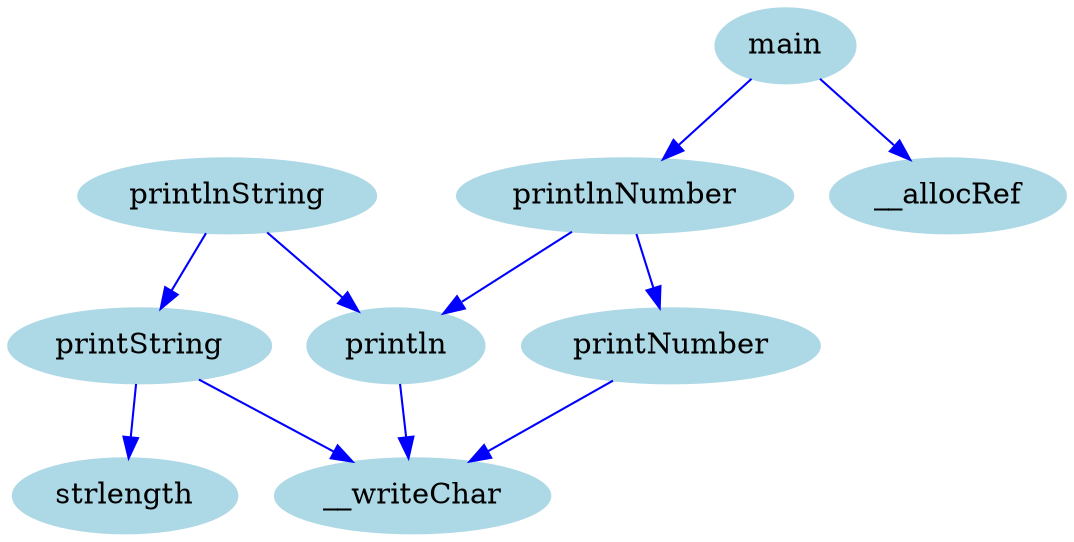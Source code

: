 digraph CallGraph {
    node [shape=ellipse, style=filled, color=lightblue];

    "strlength";
    "printString";
    "printlnString";
    "__writeChar";
    "println";
    "printNumber";
    "printlnNumber";
    "__allocRef";
    "main";

    "printString" -> "strlength" [color=blue];
    "printString" -> "__writeChar" [color=blue];
    "printlnString" -> "println" [color=blue];
    "printlnString" -> "printString" [color=blue];
    "println" -> "__writeChar" [color=blue];
    "printNumber" -> "__writeChar" [color=blue];
    "printlnNumber" -> "println" [color=blue];
    "printlnNumber" -> "printNumber" [color=blue];
    "main" -> "printlnNumber" [color=blue];
    "main" -> "__allocRef" [color=blue];
}
